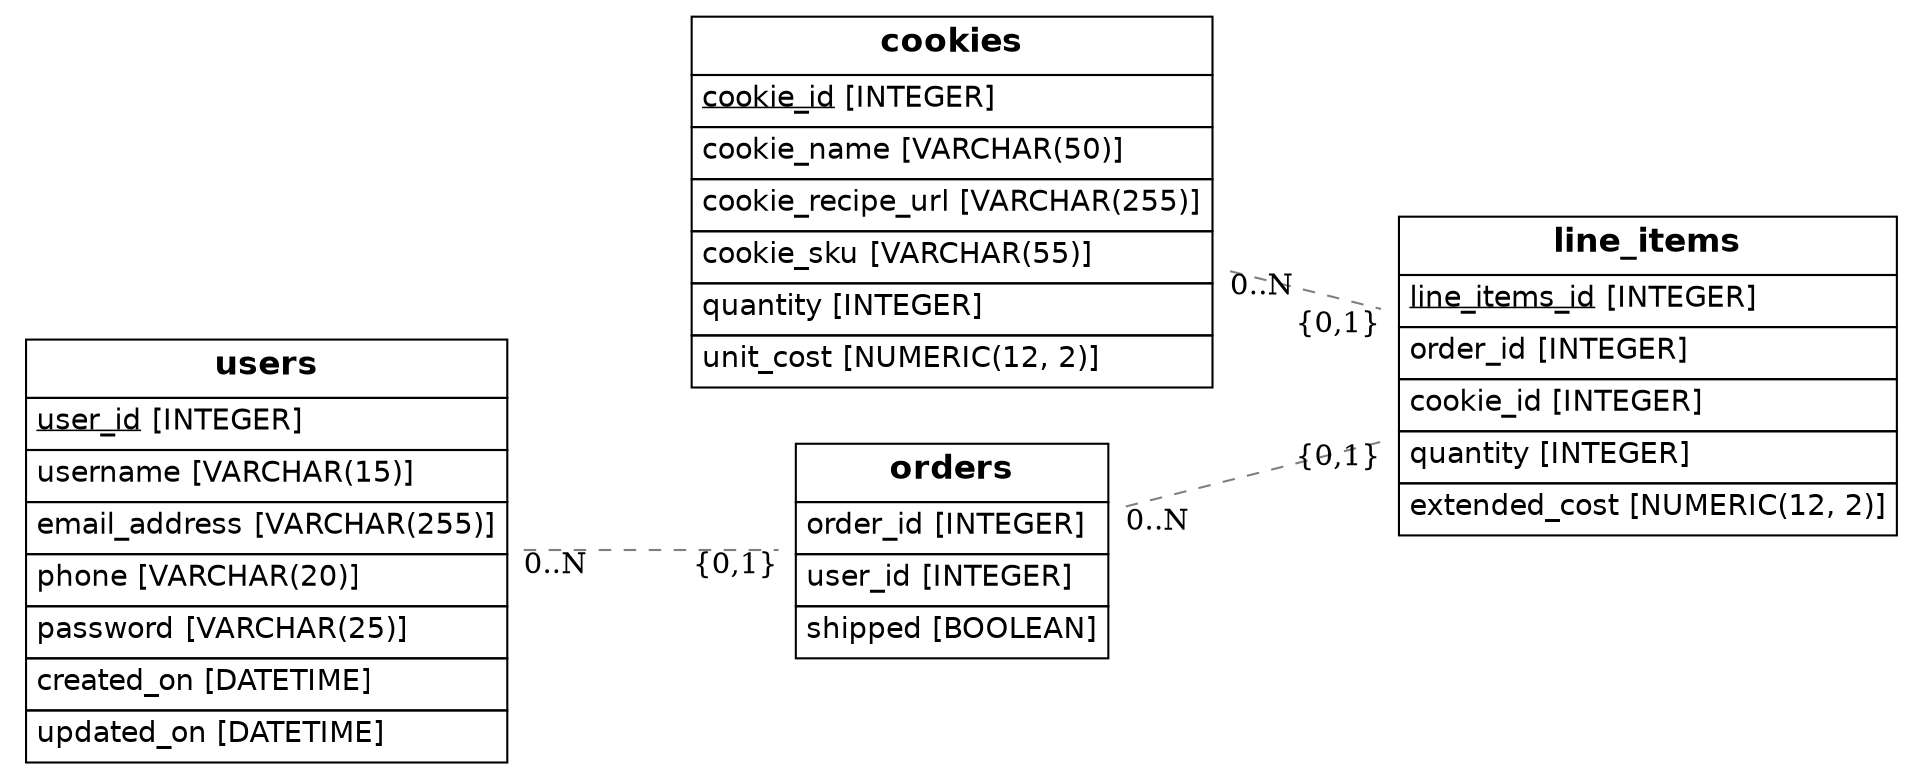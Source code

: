  graph {
    graph [rankdir=LR];
    node [label="\N",
        shape=plaintext
    ];
    edge [color=gray50,
        minlen=2,
        style=dashed
    ];

"line_items" [label=<<FONT FACE="Helvetica"><TABLE BORDER="0" CELLBORDER="1" CELLPADDING="4" CELLSPACING="0"><TR><TD><B><FONT POINT-SIZE="16">line_items</FONT></B></TD></TR><TR><TD ALIGN="LEFT"><u><FONT>line_items_id</FONT></u><FONT> [INTEGER]</FONT></TD></TR><TR><TD ALIGN="LEFT"><FONT>order_id</FONT><FONT> [INTEGER]</FONT></TD></TR><TR><TD ALIGN="LEFT"><FONT>cookie_id</FONT><FONT> [INTEGER]</FONT></TD></TR><TR><TD ALIGN="LEFT"><FONT>quantity</FONT><FONT> [INTEGER]</FONT></TD></TR><TR><TD ALIGN="LEFT"><FONT>extended_cost</FONT><FONT> [NUMERIC(12, 2)]</FONT></TD></TR></TABLE></FONT>>];
"users" [label=<<FONT FACE="Helvetica"><TABLE BORDER="0" CELLBORDER="1" CELLPADDING="4" CELLSPACING="0"><TR><TD><B><FONT POINT-SIZE="16">users</FONT></B></TD></TR><TR><TD ALIGN="LEFT"><u><FONT>user_id</FONT></u><FONT> [INTEGER]</FONT></TD></TR><TR><TD ALIGN="LEFT"><FONT>username</FONT><FONT> [VARCHAR(15)]</FONT></TD></TR><TR><TD ALIGN="LEFT"><FONT>email_address</FONT><FONT> [VARCHAR(255)]</FONT></TD></TR><TR><TD ALIGN="LEFT"><FONT>phone</FONT><FONT> [VARCHAR(20)]</FONT></TD></TR><TR><TD ALIGN="LEFT"><FONT>password</FONT><FONT> [VARCHAR(25)]</FONT></TD></TR><TR><TD ALIGN="LEFT"><FONT>created_on</FONT><FONT> [DATETIME]</FONT></TD></TR><TR><TD ALIGN="LEFT"><FONT>updated_on</FONT><FONT> [DATETIME]</FONT></TD></TR></TABLE></FONT>>];
"cookies" [label=<<FONT FACE="Helvetica"><TABLE BORDER="0" CELLBORDER="1" CELLPADDING="4" CELLSPACING="0"><TR><TD><B><FONT POINT-SIZE="16">cookies</FONT></B></TD></TR><TR><TD ALIGN="LEFT"><u><FONT>cookie_id</FONT></u><FONT> [INTEGER]</FONT></TD></TR><TR><TD ALIGN="LEFT"><FONT>cookie_name</FONT><FONT> [VARCHAR(50)]</FONT></TD></TR><TR><TD ALIGN="LEFT"><FONT>cookie_recipe_url</FONT><FONT> [VARCHAR(255)]</FONT></TD></TR><TR><TD ALIGN="LEFT"><FONT>cookie_sku</FONT><FONT> [VARCHAR(55)]</FONT></TD></TR><TR><TD ALIGN="LEFT"><FONT>quantity</FONT><FONT> [INTEGER]</FONT></TD></TR><TR><TD ALIGN="LEFT"><FONT>unit_cost</FONT><FONT> [NUMERIC(12, 2)]</FONT></TD></TR></TABLE></FONT>>];
"orders" [label=<<FONT FACE="Helvetica"><TABLE BORDER="0" CELLBORDER="1" CELLPADDING="4" CELLSPACING="0"><TR><TD><B><FONT POINT-SIZE="16">orders</FONT></B></TD></TR><TR><TD ALIGN="LEFT"><FONT>order_id</FONT><FONT> [INTEGER]</FONT></TD></TR><TR><TD ALIGN="LEFT"><FONT>user_id</FONT><FONT> [INTEGER]</FONT></TD></TR><TR><TD ALIGN="LEFT"><FONT>shipped</FONT><FONT> [BOOLEAN]</FONT></TD></TR></TABLE></FONT>>];
"cookies" -- "line_items" [taillabel=<<FONT>0..N</FONT>>,headlabel=<<FONT>{0,1}</FONT>>];
"orders" -- "line_items" [taillabel=<<FONT>0..N</FONT>>,headlabel=<<FONT>{0,1}</FONT>>];
"users" -- "orders" [taillabel=<<FONT>0..N</FONT>>,headlabel=<<FONT>{0,1}</FONT>>];
}